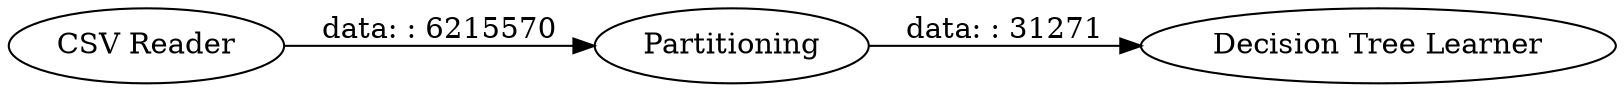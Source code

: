 digraph {
	"-5265783537298080705_2" [label=Partitioning]
	"-5265783537298080705_3" [label="Decision Tree Learner"]
	"-5265783537298080705_1" [label="CSV Reader"]
	"-5265783537298080705_1" -> "-5265783537298080705_2" [label="data: : 6215570"]
	"-5265783537298080705_2" -> "-5265783537298080705_3" [label="data: : 31271"]
	rankdir=LR
}
